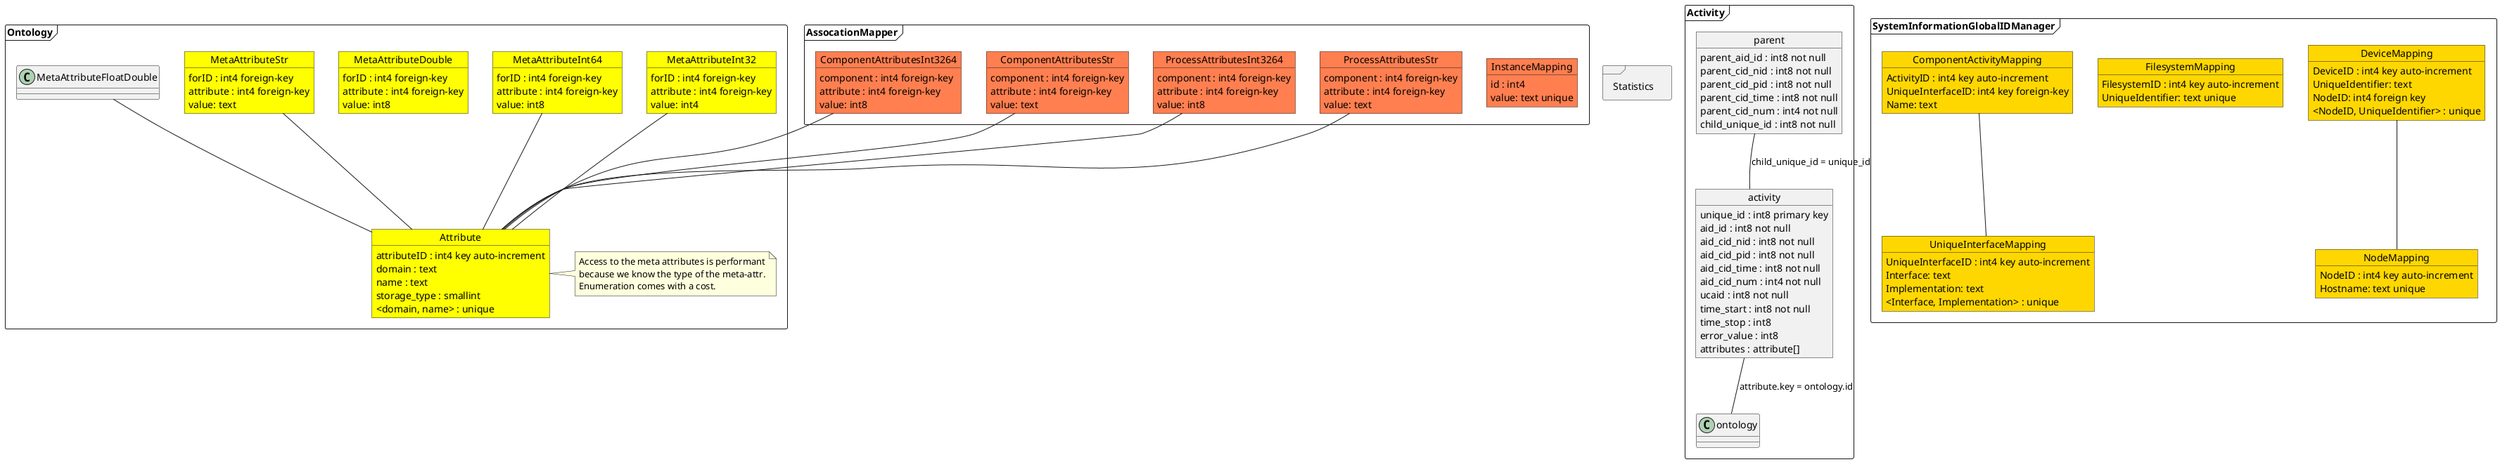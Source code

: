 @startuml

package Activity <<frame>> {
	object activity {
		unique_id : int8 primary key
		aid_id : int8 not null
		aid_cid_nid : int8 not null
		aid_cid_pid : int8 not null
		aid_cid_time : int8 not null
		aid_cid_num : int4 not null
		ucaid : int8 not null
		time_start : int8 not null
		time_stop : int8
		error_value : int8
		attributes : attribute[]
	}

	object parent {
		parent_aid_id : int8 not null
		parent_cid_nid : int8 not null
		parent_cid_pid : int8 not null
		parent_cid_time : int8 not null
		parent_cid_num : int4 not null
		child_unique_id : int8 not null
	}

	parent -- activity : "child_unique_id = unique_id"
	activity -- ontology : "attribute.key = ontology.id"
}

package SystemInformationGlobalIDManager <<frame>> {
	object NodeMapping #gold {
		NodeID : int4 key auto-increment
		Hostname: text unique
	}

	object DeviceMapping #gold {
		DeviceID : int4 key auto-increment
		UniqueIdentifier: text
		NodeID: int4 foreign key
		<NodeID, UniqueIdentifier> : unique
	}

	DeviceMapping -- NodeMapping

	object FilesystemMapping #gold {
		FilesystemID : int4 key auto-increment
		UniqueIdentifier: text unique
	}

	object UniqueInterfaceMapping #gold {
		UniqueInterfaceID : int4 key auto-increment
		Interface: text
		Implementation: text
		<Interface, Implementation> : unique
	}

	object ComponentActivityMapping #gold {
		ActivityID : int4 key auto-increment
		UniqueInterfaceID: int4 key foreign-key		
		Name: text
	}

	ComponentActivityMapping -- UniqueInterfaceMapping
}

package Ontology <<frame>> {
	object Attribute #yellow {
		attributeID : int4 key auto-increment
		domain : text
		name : text		
		storage_type : smallint
		<domain, name> : unique
		
		'meta : int4[] (attributeID, value) stored as array, alternative 
		'values: 
	}

	object MetaAttributeInt32 #yellow {
		forID : int4 foreign-key
		attribute : int4 foreign-key
		value: int4
	}

	object MetaAttributeInt64 #yellow {
		forID : int4 foreign-key
		attribute : int4 foreign-key
		value: int8
	}

	object MetaAttributeDouble #yellow {
		forID : int4 foreign-key
		attribute : int4 foreign-key
		value: int8
	}

	object MetaAttributeStr #yellow {
		forID : int4 foreign-key
		attribute : int4 foreign-key
		value: text
	}

	MetaAttributeInt32 -- Attribute
	MetaAttributeInt64 -- Attribute
	MetaAttributeFloatDouble -- Attribute
	MetaAttributeStr -- Attribute

	note right of Attribute
		Access to the meta attributes is performant
		because we know the type of the meta-attr.
		Enumeration comes with a cost.
	end note
}

package AssocationMapper <<frame>> {

	object InstanceMapping #coral {
		id : int4
		value: text unique
	}

	object ComponentAttributesInt3264 #coral {
		component : int4 foreign-key
		attribute : int4 foreign-key
		value: int8
	}

	object ComponentAttributesStr #coral {
		component : int4 foreign-key
		attribute : int4 foreign-key
		value: text
	}


	object ProcessAttributesInt3264 #coral {
		component : int4 foreign-key
		attribute : int4 foreign-key
		value: int8
	}

	object ProcessAttributesStr #coral {
		component : int4 foreign-key
		attribute : int4 foreign-key
		value: text
	}

	ProcessAttributesStr -- Attribute
	ProcessAttributesInt3264 -- Attribute
	ComponentAttributesStr -- Attribute
	ComponentAttributesInt3264 -- Attribute
}

package Statistics <<frame>> {
}

@enduml
